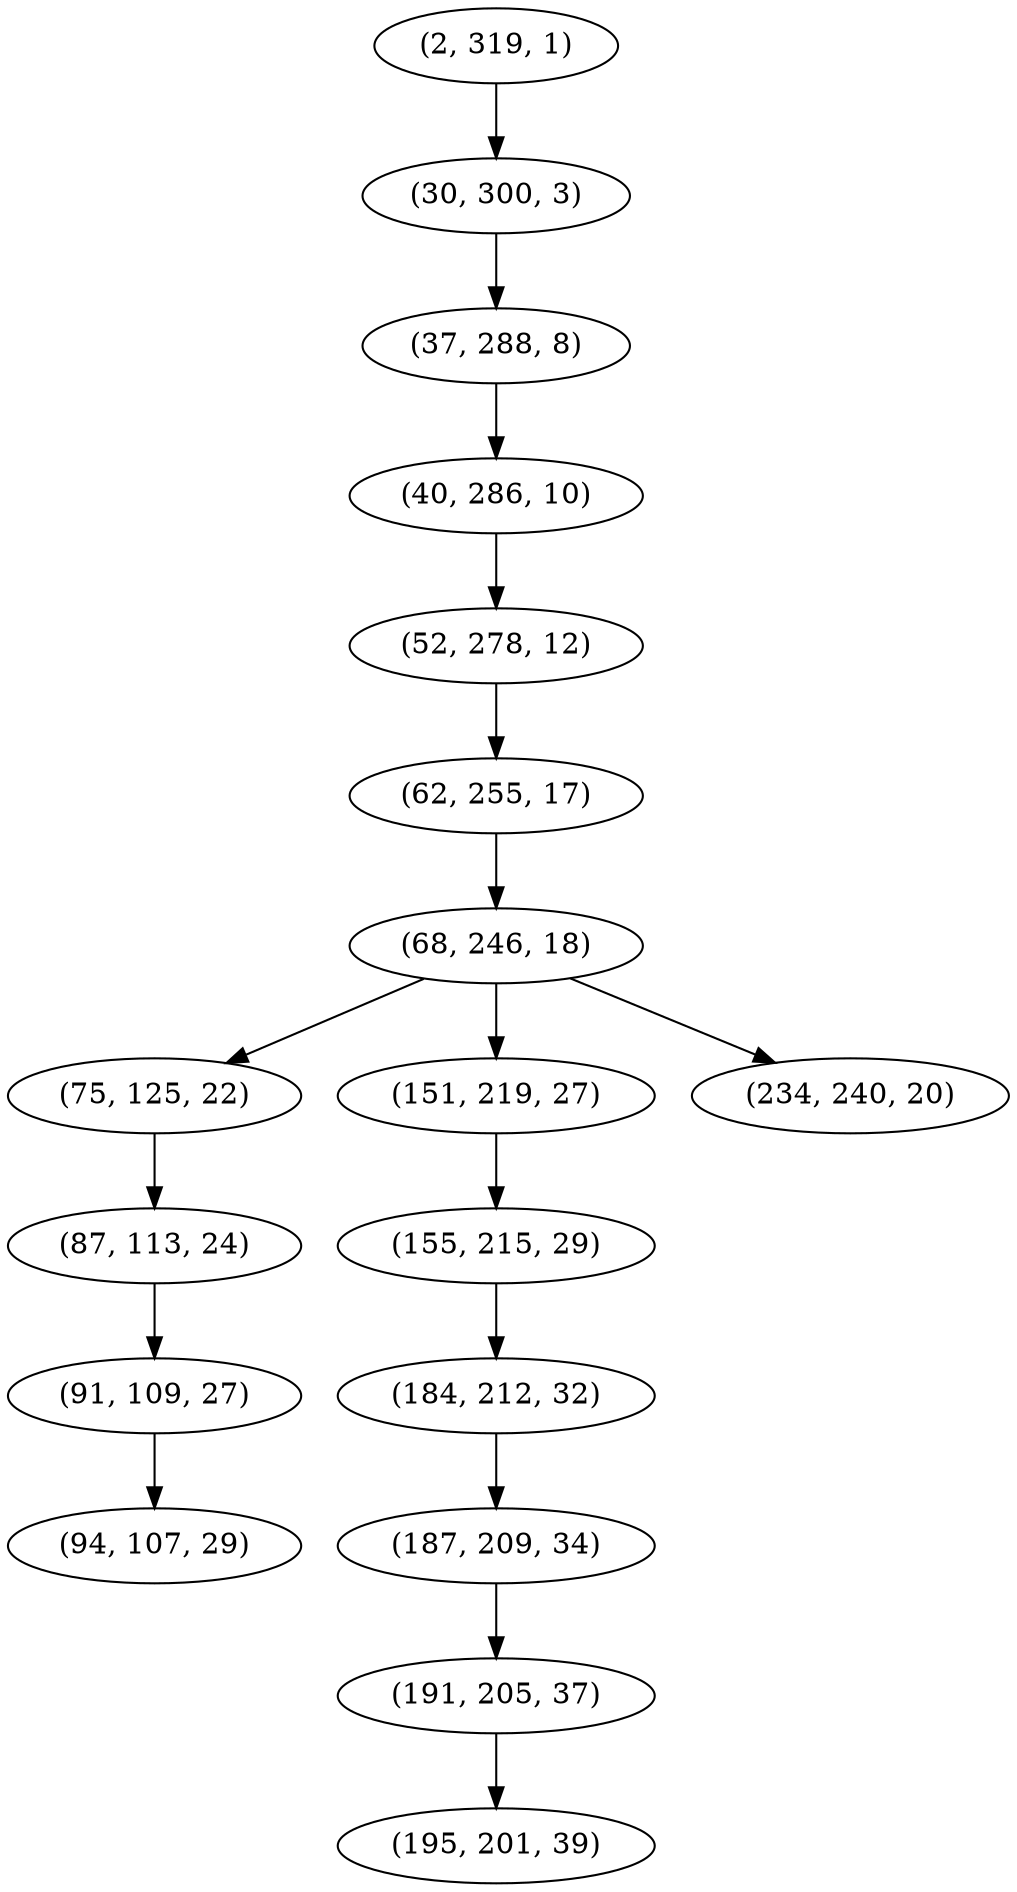 digraph tree {
    "(2, 319, 1)";
    "(30, 300, 3)";
    "(37, 288, 8)";
    "(40, 286, 10)";
    "(52, 278, 12)";
    "(62, 255, 17)";
    "(68, 246, 18)";
    "(75, 125, 22)";
    "(87, 113, 24)";
    "(91, 109, 27)";
    "(94, 107, 29)";
    "(151, 219, 27)";
    "(155, 215, 29)";
    "(184, 212, 32)";
    "(187, 209, 34)";
    "(191, 205, 37)";
    "(195, 201, 39)";
    "(234, 240, 20)";
    "(2, 319, 1)" -> "(30, 300, 3)";
    "(30, 300, 3)" -> "(37, 288, 8)";
    "(37, 288, 8)" -> "(40, 286, 10)";
    "(40, 286, 10)" -> "(52, 278, 12)";
    "(52, 278, 12)" -> "(62, 255, 17)";
    "(62, 255, 17)" -> "(68, 246, 18)";
    "(68, 246, 18)" -> "(75, 125, 22)";
    "(68, 246, 18)" -> "(151, 219, 27)";
    "(68, 246, 18)" -> "(234, 240, 20)";
    "(75, 125, 22)" -> "(87, 113, 24)";
    "(87, 113, 24)" -> "(91, 109, 27)";
    "(91, 109, 27)" -> "(94, 107, 29)";
    "(151, 219, 27)" -> "(155, 215, 29)";
    "(155, 215, 29)" -> "(184, 212, 32)";
    "(184, 212, 32)" -> "(187, 209, 34)";
    "(187, 209, 34)" -> "(191, 205, 37)";
    "(191, 205, 37)" -> "(195, 201, 39)";
}

